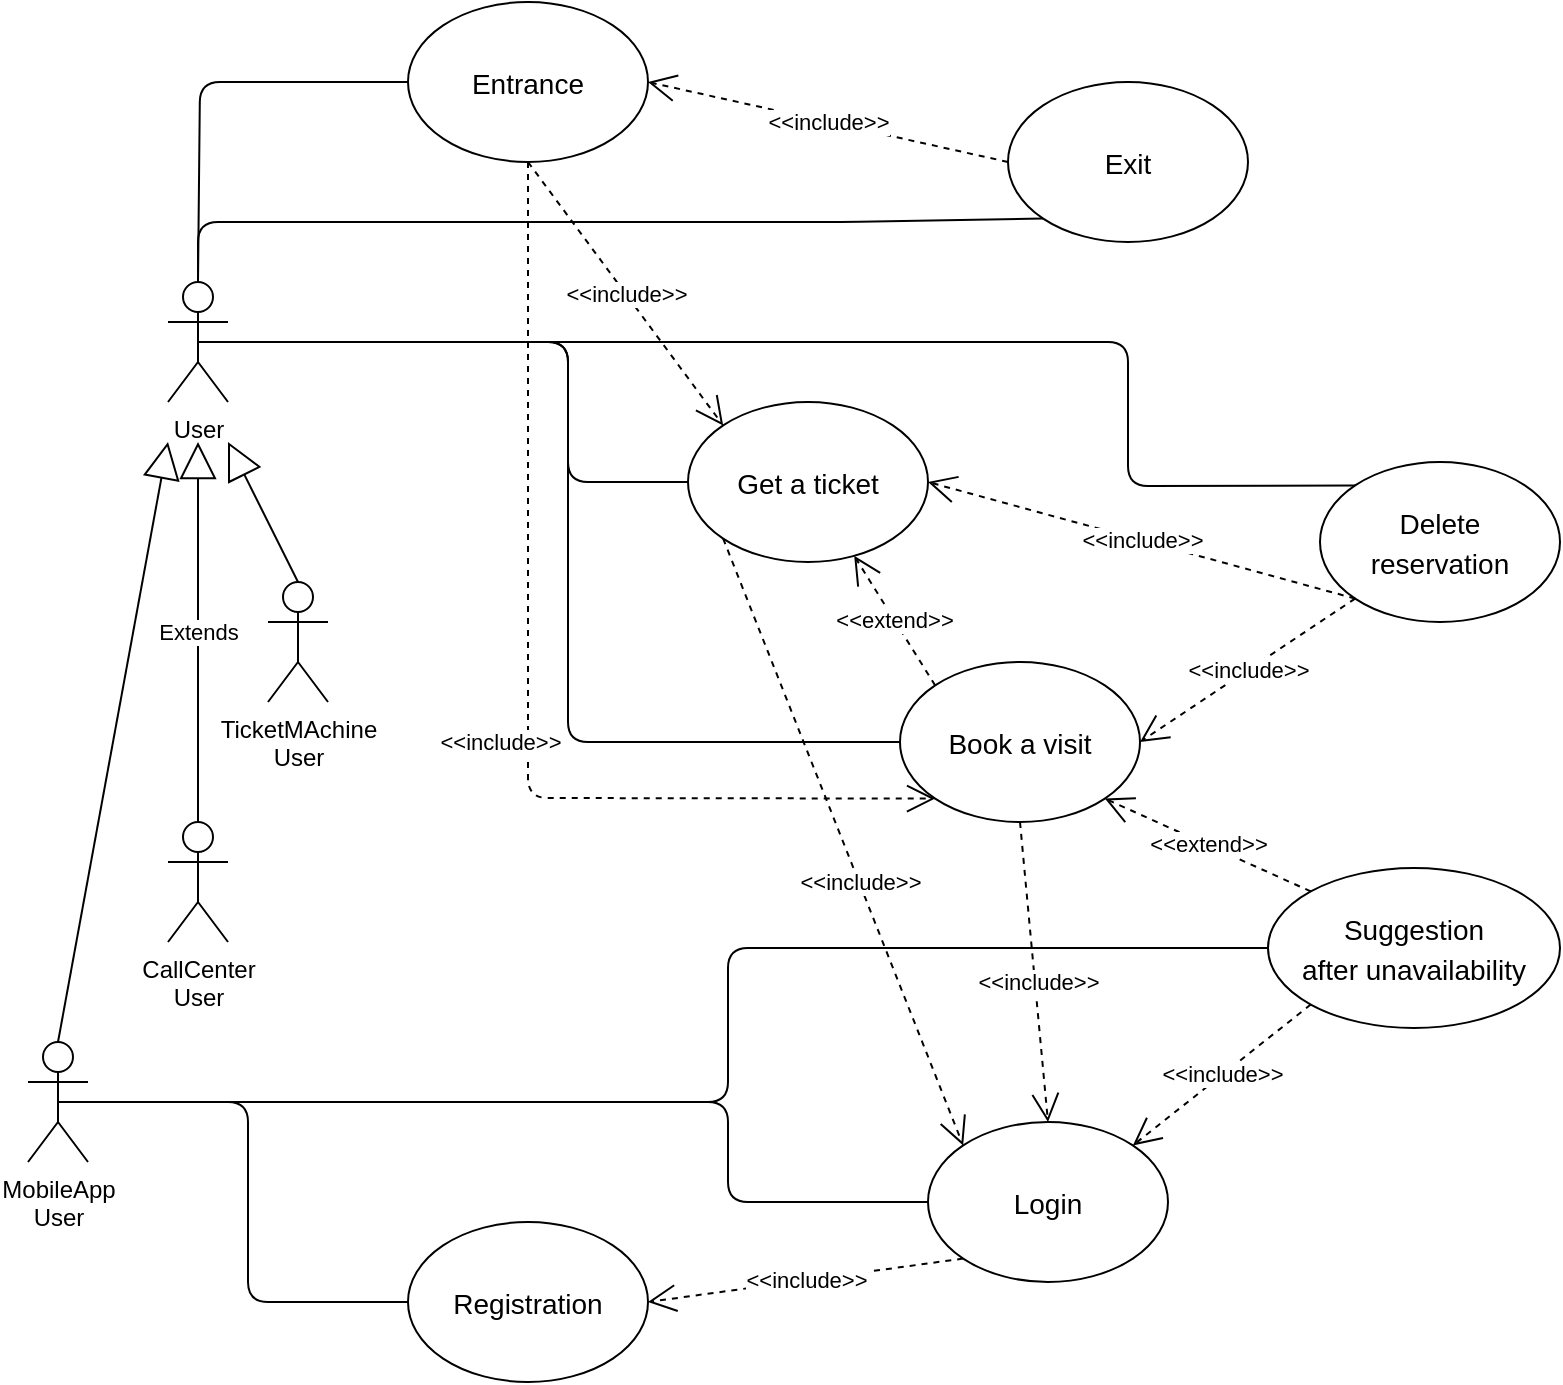 <mxfile version="14.0.1" type="device"><diagram id="FAGnUWn1-JcZWgdqdKOv" name="Page-1"><mxGraphModel dx="1278" dy="523" grid="1" gridSize="10" guides="1" tooltips="1" connect="1" arrows="1" fold="1" page="1" pageScale="1" pageWidth="827" pageHeight="1169" math="0" shadow="0"><root><mxCell id="0"/><mxCell id="1" parent="0"/><mxCell id="in93okK-giJA-4FKkjhu-1" value="User" style="shape=umlActor;verticalLabelPosition=bottom;verticalAlign=top;html=1;outlineConnect=0;" vertex="1" parent="1"><mxGeometry x="114" y="350" width="30" height="60" as="geometry"/></mxCell><mxCell id="in93okK-giJA-4FKkjhu-5" value="&lt;font style=&quot;font-size: 14px&quot;&gt;Login&lt;/font&gt;" style="ellipse;whiteSpace=wrap;html=1;fontSize=16;" vertex="1" parent="1"><mxGeometry x="494" y="770" width="120" height="80" as="geometry"/></mxCell><mxCell id="in93okK-giJA-4FKkjhu-6" value="&lt;font style=&quot;font-size: 14px&quot;&gt;Registration&lt;/font&gt;" style="ellipse;whiteSpace=wrap;html=1;fontSize=16;" vertex="1" parent="1"><mxGeometry x="234" y="820" width="120" height="80" as="geometry"/></mxCell><mxCell id="in93okK-giJA-4FKkjhu-7" value="&lt;font style=&quot;font-size: 14px&quot;&gt;Book a visit&lt;/font&gt;" style="ellipse;whiteSpace=wrap;html=1;fontSize=16;" vertex="1" parent="1"><mxGeometry x="480" y="540" width="120" height="80" as="geometry"/></mxCell><mxCell id="in93okK-giJA-4FKkjhu-8" value="&lt;font style=&quot;font-size: 14px&quot;&gt;Get a ticket&lt;/font&gt;" style="ellipse;whiteSpace=wrap;html=1;fontSize=16;" vertex="1" parent="1"><mxGeometry x="374" y="410" width="120" height="80" as="geometry"/></mxCell><mxCell id="in93okK-giJA-4FKkjhu-9" value="MobileApp&lt;br&gt;User" style="shape=umlActor;verticalLabelPosition=bottom;verticalAlign=top;html=1;outlineConnect=0;" vertex="1" parent="1"><mxGeometry x="44" y="730" width="30" height="60" as="geometry"/></mxCell><mxCell id="in93okK-giJA-4FKkjhu-10" value="CallCenter&lt;br&gt;User" style="shape=umlActor;verticalLabelPosition=bottom;verticalAlign=top;html=1;outlineConnect=0;" vertex="1" parent="1"><mxGeometry x="114" y="620" width="30" height="60" as="geometry"/></mxCell><mxCell id="in93okK-giJA-4FKkjhu-11" value="TicketMAchine&lt;br&gt;User" style="shape=umlActor;verticalLabelPosition=bottom;verticalAlign=top;html=1;outlineConnect=0;" vertex="1" parent="1"><mxGeometry x="164" y="500" width="30" height="60" as="geometry"/></mxCell><mxCell id="in93okK-giJA-4FKkjhu-12" value="" style="endArrow=block;endSize=16;endFill=0;html=1;exitX=0.5;exitY=0;exitDx=0;exitDy=0;exitPerimeter=0;" edge="1" parent="1" source="in93okK-giJA-4FKkjhu-9"><mxGeometry width="160" relative="1" as="geometry"><mxPoint x="64" y="480" as="sourcePoint"/><mxPoint x="114" y="430" as="targetPoint"/><Array as="points"/></mxGeometry></mxCell><mxCell id="in93okK-giJA-4FKkjhu-14" value="Extends" style="endArrow=block;endSize=16;endFill=0;html=1;exitX=0.5;exitY=0;exitDx=0;exitDy=0;exitPerimeter=0;" edge="1" parent="1" source="in93okK-giJA-4FKkjhu-10"><mxGeometry width="160" relative="1" as="geometry"><mxPoint x="104.0" y="570" as="sourcePoint"/><mxPoint x="129" y="430" as="targetPoint"/></mxGeometry></mxCell><mxCell id="in93okK-giJA-4FKkjhu-15" value="" style="endArrow=block;endSize=16;endFill=0;html=1;exitX=0.5;exitY=0;exitDx=0;exitDy=0;exitPerimeter=0;" edge="1" parent="1" source="in93okK-giJA-4FKkjhu-11"><mxGeometry x="1" y="-54" width="160" relative="1" as="geometry"><mxPoint x="184.0" y="620" as="sourcePoint"/><mxPoint x="144" y="430" as="targetPoint"/><mxPoint x="13" y="-4" as="offset"/></mxGeometry></mxCell><mxCell id="in93okK-giJA-4FKkjhu-19" value="&lt;font style=&quot;font-size: 14px&quot;&gt;Suggestion&lt;br&gt;after unavailability&lt;br&gt;&lt;/font&gt;" style="ellipse;whiteSpace=wrap;html=1;fontSize=16;" vertex="1" parent="1"><mxGeometry x="664" y="643" width="146" height="80" as="geometry"/></mxCell><mxCell id="in93okK-giJA-4FKkjhu-20" value="&lt;font style=&quot;font-size: 14px&quot;&gt;Delete &lt;br&gt;reservation&lt;/font&gt;" style="ellipse;whiteSpace=wrap;html=1;fontSize=16;" vertex="1" parent="1"><mxGeometry x="690" y="440" width="120" height="80" as="geometry"/></mxCell><mxCell id="in93okK-giJA-4FKkjhu-21" value="&lt;font style=&quot;font-size: 14px&quot;&gt;Entrance&lt;/font&gt;" style="ellipse;whiteSpace=wrap;html=1;fontSize=16;" vertex="1" parent="1"><mxGeometry x="234" y="210" width="120" height="80" as="geometry"/></mxCell><mxCell id="in93okK-giJA-4FKkjhu-22" value="&lt;font style=&quot;font-size: 14px&quot;&gt;Exit&lt;/font&gt;" style="ellipse;whiteSpace=wrap;html=1;fontSize=16;" vertex="1" parent="1"><mxGeometry x="534" y="250" width="120" height="80" as="geometry"/></mxCell><mxCell id="in93okK-giJA-4FKkjhu-23" value="" style="endArrow=none;html=1;exitX=0.5;exitY=0.5;exitDx=0;exitDy=0;exitPerimeter=0;entryX=0;entryY=0.5;entryDx=0;entryDy=0;" edge="1" parent="1" source="in93okK-giJA-4FKkjhu-9" target="in93okK-giJA-4FKkjhu-6"><mxGeometry width="50" height="50" relative="1" as="geometry"><mxPoint x="224" y="760" as="sourcePoint"/><mxPoint x="274" y="710" as="targetPoint"/><Array as="points"><mxPoint x="154" y="760"/><mxPoint x="154" y="860"/></Array></mxGeometry></mxCell><mxCell id="in93okK-giJA-4FKkjhu-24" value="" style="endArrow=none;html=1;entryX=0;entryY=0.5;entryDx=0;entryDy=0;exitX=0.5;exitY=0.5;exitDx=0;exitDy=0;exitPerimeter=0;" edge="1" parent="1" source="in93okK-giJA-4FKkjhu-9" target="in93okK-giJA-4FKkjhu-5"><mxGeometry width="50" height="50" relative="1" as="geometry"><mxPoint x="134" y="760" as="sourcePoint"/><mxPoint x="274" y="640" as="targetPoint"/><Array as="points"><mxPoint x="394" y="760"/><mxPoint x="394" y="810"/></Array></mxGeometry></mxCell><mxCell id="in93okK-giJA-4FKkjhu-25" value="" style="endArrow=none;html=1;exitX=0.5;exitY=0.5;exitDx=0;exitDy=0;exitPerimeter=0;entryX=0;entryY=0.5;entryDx=0;entryDy=0;" edge="1" parent="1" source="in93okK-giJA-4FKkjhu-9" target="in93okK-giJA-4FKkjhu-19"><mxGeometry width="50" height="50" relative="1" as="geometry"><mxPoint x="224" y="690" as="sourcePoint"/><mxPoint x="274" y="640" as="targetPoint"/><Array as="points"><mxPoint x="394" y="760"/><mxPoint x="394" y="683"/></Array></mxGeometry></mxCell><mxCell id="in93okK-giJA-4FKkjhu-26" value="" style="endArrow=none;html=1;entryX=0;entryY=0.5;entryDx=0;entryDy=0;exitX=0.5;exitY=0;exitDx=0;exitDy=0;exitPerimeter=0;" edge="1" parent="1" source="in93okK-giJA-4FKkjhu-1" target="in93okK-giJA-4FKkjhu-21"><mxGeometry width="50" height="50" relative="1" as="geometry"><mxPoint x="129" y="340" as="sourcePoint"/><mxPoint x="614" y="380" as="targetPoint"/><Array as="points"><mxPoint x="130" y="250"/></Array></mxGeometry></mxCell><mxCell id="in93okK-giJA-4FKkjhu-27" value="" style="endArrow=none;html=1;exitX=0.5;exitY=0;exitDx=0;exitDy=0;exitPerimeter=0;entryX=0;entryY=1;entryDx=0;entryDy=0;" edge="1" parent="1" source="in93okK-giJA-4FKkjhu-1" target="in93okK-giJA-4FKkjhu-22"><mxGeometry width="50" height="50" relative="1" as="geometry"><mxPoint x="384" y="420" as="sourcePoint"/><mxPoint x="434" y="370" as="targetPoint"/><Array as="points"><mxPoint x="129" y="320"/><mxPoint x="450" y="320"/></Array></mxGeometry></mxCell><mxCell id="in93okK-giJA-4FKkjhu-28" value="" style="endArrow=none;html=1;exitX=0.5;exitY=0.5;exitDx=0;exitDy=0;exitPerimeter=0;entryX=0;entryY=0.5;entryDx=0;entryDy=0;" edge="1" parent="1" source="in93okK-giJA-4FKkjhu-1" target="in93okK-giJA-4FKkjhu-8"><mxGeometry width="50" height="50" relative="1" as="geometry"><mxPoint x="454" y="480" as="sourcePoint"/><mxPoint x="504" y="430" as="targetPoint"/><Array as="points"><mxPoint x="314" y="380"/><mxPoint x="314" y="450"/></Array></mxGeometry></mxCell><mxCell id="in93okK-giJA-4FKkjhu-29" value="" style="endArrow=none;html=1;exitX=0.5;exitY=0.5;exitDx=0;exitDy=0;exitPerimeter=0;entryX=0;entryY=0;entryDx=0;entryDy=0;" edge="1" parent="1" source="in93okK-giJA-4FKkjhu-1" target="in93okK-giJA-4FKkjhu-20"><mxGeometry width="50" height="50" relative="1" as="geometry"><mxPoint x="454" y="480" as="sourcePoint"/><mxPoint x="504" y="430" as="targetPoint"/><Array as="points"><mxPoint x="594" y="380"/><mxPoint x="594" y="452"/></Array></mxGeometry></mxCell><mxCell id="in93okK-giJA-4FKkjhu-30" value="" style="endArrow=none;html=1;exitX=0.5;exitY=0.5;exitDx=0;exitDy=0;exitPerimeter=0;entryX=0;entryY=0.5;entryDx=0;entryDy=0;" edge="1" parent="1" source="in93okK-giJA-4FKkjhu-1" target="in93okK-giJA-4FKkjhu-7"><mxGeometry width="50" height="50" relative="1" as="geometry"><mxPoint x="384" y="620" as="sourcePoint"/><mxPoint x="434" y="570" as="targetPoint"/><Array as="points"><mxPoint x="314" y="380"/><mxPoint x="314" y="580"/></Array></mxGeometry></mxCell><mxCell id="in93okK-giJA-4FKkjhu-31" value="&amp;lt;&amp;lt;include&amp;gt;&amp;gt;" style="endArrow=open;endSize=12;dashed=1;html=1;exitX=0;exitY=1;exitDx=0;exitDy=0;entryX=1;entryY=0.5;entryDx=0;entryDy=0;" edge="1" parent="1" source="in93okK-giJA-4FKkjhu-5" target="in93okK-giJA-4FKkjhu-6"><mxGeometry width="160" relative="1" as="geometry"><mxPoint x="306" y="743" as="sourcePoint"/><mxPoint x="436" y="903" as="targetPoint"/></mxGeometry></mxCell><mxCell id="in93okK-giJA-4FKkjhu-32" value="&amp;lt;&amp;lt;include&amp;gt;&amp;gt;" style="endArrow=open;endSize=12;dashed=1;html=1;exitX=0;exitY=1;exitDx=0;exitDy=0;entryX=1;entryY=0.5;entryDx=0;entryDy=0;" edge="1" parent="1" source="in93okK-giJA-4FKkjhu-20" target="in93okK-giJA-4FKkjhu-8"><mxGeometry width="160" relative="1" as="geometry"><mxPoint x="646" y="500" as="sourcePoint"/><mxPoint x="486" y="500" as="targetPoint"/></mxGeometry></mxCell><mxCell id="in93okK-giJA-4FKkjhu-33" value="&amp;lt;&amp;lt;include&amp;gt;&amp;gt;" style="endArrow=open;endSize=12;dashed=1;html=1;exitX=0;exitY=1;exitDx=0;exitDy=0;entryX=1;entryY=0.5;entryDx=0;entryDy=0;" edge="1" parent="1" source="in93okK-giJA-4FKkjhu-20" target="in93okK-giJA-4FKkjhu-7"><mxGeometry width="160" relative="1" as="geometry"><mxPoint x="694" y="579.83" as="sourcePoint"/><mxPoint x="534" y="579.83" as="targetPoint"/></mxGeometry></mxCell><mxCell id="in93okK-giJA-4FKkjhu-34" value="&amp;lt;&amp;lt;include&amp;gt;&amp;gt;" style="endArrow=open;endSize=12;dashed=1;html=1;exitX=0;exitY=1;exitDx=0;exitDy=0;entryX=1;entryY=0;entryDx=0;entryDy=0;" edge="1" parent="1" source="in93okK-giJA-4FKkjhu-19" target="in93okK-giJA-4FKkjhu-5"><mxGeometry width="160" relative="1" as="geometry"><mxPoint x="636" y="790" as="sourcePoint"/><mxPoint x="796" y="790" as="targetPoint"/></mxGeometry></mxCell><mxCell id="in93okK-giJA-4FKkjhu-35" value="&amp;lt;&amp;lt;include&amp;gt;&amp;gt;" style="endArrow=open;endSize=12;dashed=1;html=1;exitX=0;exitY=0.5;exitDx=0;exitDy=0;entryX=1;entryY=0.5;entryDx=0;entryDy=0;" edge="1" parent="1" source="in93okK-giJA-4FKkjhu-22" target="in93okK-giJA-4FKkjhu-21"><mxGeometry width="160" relative="1" as="geometry"><mxPoint x="534" y="309.76" as="sourcePoint"/><mxPoint x="374" y="309.76" as="targetPoint"/></mxGeometry></mxCell><mxCell id="in93okK-giJA-4FKkjhu-38" value="&amp;lt;&amp;lt;include&amp;gt;&amp;gt;" style="endArrow=open;endSize=12;dashed=1;html=1;exitX=0;exitY=1;exitDx=0;exitDy=0;entryX=0;entryY=0;entryDx=0;entryDy=0;" edge="1" parent="1" source="in93okK-giJA-4FKkjhu-8" target="in93okK-giJA-4FKkjhu-5"><mxGeometry x="0.133" width="160" relative="1" as="geometry"><mxPoint x="460" y="570" as="sourcePoint"/><mxPoint x="620" y="570" as="targetPoint"/><mxPoint as="offset"/></mxGeometry></mxCell><mxCell id="in93okK-giJA-4FKkjhu-39" value="&amp;lt;&amp;lt;include&amp;gt;&amp;gt;" style="endArrow=open;endSize=12;dashed=1;html=1;exitX=0.5;exitY=1;exitDx=0;exitDy=0;entryX=0.5;entryY=0;entryDx=0;entryDy=0;" edge="1" parent="1" source="in93okK-giJA-4FKkjhu-7" target="in93okK-giJA-4FKkjhu-5"><mxGeometry x="0.07" y="3" width="160" relative="1" as="geometry"><mxPoint x="460" y="600" as="sourcePoint"/><mxPoint x="620" y="600" as="targetPoint"/><mxPoint x="-1" as="offset"/></mxGeometry></mxCell><mxCell id="in93okK-giJA-4FKkjhu-44" value="&amp;lt;&amp;lt;extend&amp;gt;&amp;gt;" style="endArrow=open;endSize=12;dashed=1;html=1;exitX=0;exitY=0;exitDx=0;exitDy=0;" edge="1" parent="1" source="in93okK-giJA-4FKkjhu-7" target="in93okK-giJA-4FKkjhu-8"><mxGeometry width="160" relative="1" as="geometry"><mxPoint x="490" y="560" as="sourcePoint"/><mxPoint x="650" y="560" as="targetPoint"/></mxGeometry></mxCell><mxCell id="in93okK-giJA-4FKkjhu-45" value="&amp;lt;&amp;lt;extend&amp;gt;&amp;gt;" style="endArrow=open;endSize=12;dashed=1;html=1;exitX=0;exitY=0;exitDx=0;exitDy=0;entryX=1;entryY=1;entryDx=0;entryDy=0;" edge="1" parent="1" source="in93okK-giJA-4FKkjhu-19" target="in93okK-giJA-4FKkjhu-7"><mxGeometry width="160" relative="1" as="geometry"><mxPoint x="440" y="750" as="sourcePoint"/><mxPoint x="600" y="750" as="targetPoint"/></mxGeometry></mxCell><mxCell id="in93okK-giJA-4FKkjhu-47" value="&amp;lt;&amp;lt;include&amp;gt;&amp;gt;" style="endArrow=open;endSize=12;dashed=1;html=1;entryX=0;entryY=0;entryDx=0;entryDy=0;exitX=0.5;exitY=1;exitDx=0;exitDy=0;" edge="1" parent="1" source="in93okK-giJA-4FKkjhu-21" target="in93okK-giJA-4FKkjhu-8"><mxGeometry width="160" relative="1" as="geometry"><mxPoint x="570" y="480" as="sourcePoint"/><mxPoint x="410" y="480" as="targetPoint"/></mxGeometry></mxCell><mxCell id="in93okK-giJA-4FKkjhu-48" value="&amp;lt;&amp;lt;include&amp;gt;&amp;gt;" style="endArrow=open;endSize=12;dashed=1;html=1;exitX=0.5;exitY=1;exitDx=0;exitDy=0;entryX=0;entryY=1;entryDx=0;entryDy=0;" edge="1" parent="1" source="in93okK-giJA-4FKkjhu-21" target="in93okK-giJA-4FKkjhu-7"><mxGeometry x="0.112" y="-14" width="160" relative="1" as="geometry"><mxPoint x="350" y="300" as="sourcePoint"/><mxPoint x="470" y="390" as="targetPoint"/><Array as="points"><mxPoint x="294" y="608"/></Array><mxPoint as="offset"/></mxGeometry></mxCell></root></mxGraphModel></diagram></mxfile>